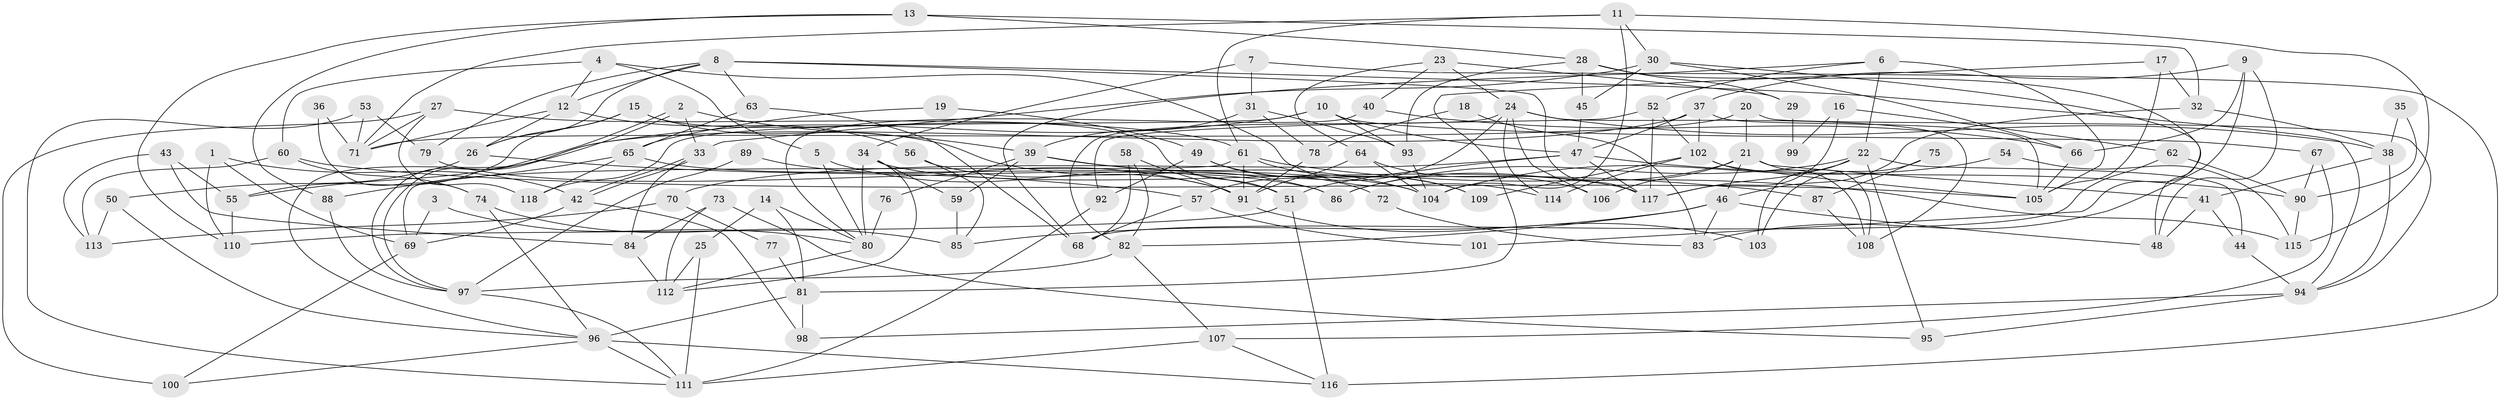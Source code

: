 // Generated by graph-tools (version 1.1) at 2025/26/03/09/25 03:26:17]
// undirected, 118 vertices, 236 edges
graph export_dot {
graph [start="1"]
  node [color=gray90,style=filled];
  1;
  2;
  3;
  4;
  5;
  6;
  7;
  8;
  9;
  10;
  11;
  12;
  13;
  14;
  15;
  16;
  17;
  18;
  19;
  20;
  21;
  22;
  23;
  24;
  25;
  26;
  27;
  28;
  29;
  30;
  31;
  32;
  33;
  34;
  35;
  36;
  37;
  38;
  39;
  40;
  41;
  42;
  43;
  44;
  45;
  46;
  47;
  48;
  49;
  50;
  51;
  52;
  53;
  54;
  55;
  56;
  57;
  58;
  59;
  60;
  61;
  62;
  63;
  64;
  65;
  66;
  67;
  68;
  69;
  70;
  71;
  72;
  73;
  74;
  75;
  76;
  77;
  78;
  79;
  80;
  81;
  82;
  83;
  84;
  85;
  86;
  87;
  88;
  89;
  90;
  91;
  92;
  93;
  94;
  95;
  96;
  97;
  98;
  99;
  100;
  101;
  102;
  103;
  104;
  105;
  106;
  107;
  108;
  109;
  110;
  111;
  112;
  113;
  114;
  115;
  116;
  117;
  118;
  1 -- 110;
  1 -- 42;
  1 -- 69;
  2 -- 33;
  2 -- 97;
  2 -- 97;
  2 -- 39;
  3 -- 69;
  3 -- 80;
  4 -- 114;
  4 -- 60;
  4 -- 5;
  4 -- 12;
  5 -- 80;
  5 -- 51;
  6 -- 68;
  6 -- 22;
  6 -- 52;
  6 -- 105;
  7 -- 116;
  7 -- 34;
  7 -- 31;
  8 -- 117;
  8 -- 26;
  8 -- 12;
  8 -- 63;
  8 -- 79;
  8 -- 94;
  9 -- 37;
  9 -- 66;
  9 -- 48;
  9 -- 83;
  10 -- 93;
  10 -- 47;
  10 -- 67;
  10 -- 96;
  10 -- 118;
  11 -- 71;
  11 -- 61;
  11 -- 30;
  11 -- 104;
  11 -- 115;
  12 -- 26;
  12 -- 56;
  12 -- 71;
  13 -- 110;
  13 -- 88;
  13 -- 28;
  13 -- 32;
  14 -- 81;
  14 -- 25;
  14 -- 80;
  15 -- 86;
  15 -- 51;
  15 -- 26;
  15 -- 55;
  16 -- 62;
  16 -- 117;
  16 -- 99;
  17 -- 105;
  17 -- 32;
  17 -- 81;
  18 -- 83;
  18 -- 78;
  19 -- 49;
  19 -- 65;
  20 -- 94;
  20 -- 71;
  20 -- 21;
  21 -- 108;
  21 -- 41;
  21 -- 46;
  21 -- 86;
  21 -- 106;
  22 -- 95;
  22 -- 44;
  22 -- 86;
  22 -- 103;
  22 -- 117;
  23 -- 24;
  23 -- 40;
  23 -- 29;
  23 -- 64;
  24 -- 106;
  24 -- 38;
  24 -- 57;
  24 -- 82;
  24 -- 108;
  24 -- 114;
  25 -- 112;
  25 -- 111;
  26 -- 50;
  26 -- 57;
  27 -- 61;
  27 -- 71;
  27 -- 100;
  27 -- 118;
  28 -- 48;
  28 -- 29;
  28 -- 45;
  28 -- 93;
  29 -- 99;
  30 -- 33;
  30 -- 45;
  30 -- 66;
  30 -- 101;
  31 -- 93;
  31 -- 39;
  31 -- 78;
  32 -- 46;
  32 -- 38;
  33 -- 42;
  33 -- 42;
  33 -- 84;
  34 -- 59;
  34 -- 117;
  34 -- 80;
  34 -- 112;
  35 -- 38;
  35 -- 90;
  36 -- 74;
  36 -- 71;
  37 -- 105;
  37 -- 47;
  37 -- 55;
  37 -- 102;
  38 -- 41;
  38 -- 94;
  39 -- 59;
  39 -- 76;
  39 -- 87;
  39 -- 104;
  40 -- 66;
  40 -- 80;
  41 -- 48;
  41 -- 44;
  42 -- 69;
  42 -- 98;
  43 -- 113;
  43 -- 55;
  43 -- 84;
  44 -- 94;
  45 -- 47;
  46 -- 82;
  46 -- 48;
  46 -- 83;
  46 -- 85;
  47 -- 51;
  47 -- 70;
  47 -- 90;
  47 -- 117;
  49 -- 92;
  49 -- 109;
  49 -- 72;
  50 -- 96;
  50 -- 113;
  51 -- 116;
  51 -- 110;
  52 -- 117;
  52 -- 92;
  52 -- 102;
  53 -- 79;
  53 -- 111;
  53 -- 71;
  54 -- 104;
  54 -- 115;
  55 -- 110;
  56 -- 91;
  56 -- 85;
  57 -- 68;
  57 -- 101;
  58 -- 91;
  58 -- 68;
  58 -- 82;
  59 -- 85;
  60 -- 74;
  60 -- 105;
  60 -- 113;
  61 -- 69;
  61 -- 115;
  61 -- 91;
  61 -- 109;
  62 -- 90;
  62 -- 68;
  63 -- 65;
  63 -- 68;
  64 -- 104;
  64 -- 91;
  64 -- 106;
  65 -- 118;
  65 -- 104;
  65 -- 88;
  66 -- 105;
  67 -- 107;
  67 -- 90;
  69 -- 100;
  70 -- 113;
  70 -- 77;
  72 -- 83;
  73 -- 112;
  73 -- 84;
  73 -- 95;
  74 -- 96;
  74 -- 85;
  75 -- 87;
  75 -- 103;
  76 -- 80;
  77 -- 81;
  78 -- 91;
  79 -- 86;
  80 -- 112;
  81 -- 98;
  81 -- 96;
  82 -- 97;
  82 -- 107;
  84 -- 112;
  87 -- 108;
  88 -- 97;
  89 -- 91;
  89 -- 97;
  90 -- 115;
  91 -- 103;
  92 -- 111;
  93 -- 104;
  94 -- 95;
  94 -- 98;
  96 -- 100;
  96 -- 111;
  96 -- 116;
  97 -- 111;
  102 -- 105;
  102 -- 108;
  102 -- 109;
  102 -- 114;
  107 -- 111;
  107 -- 116;
}

